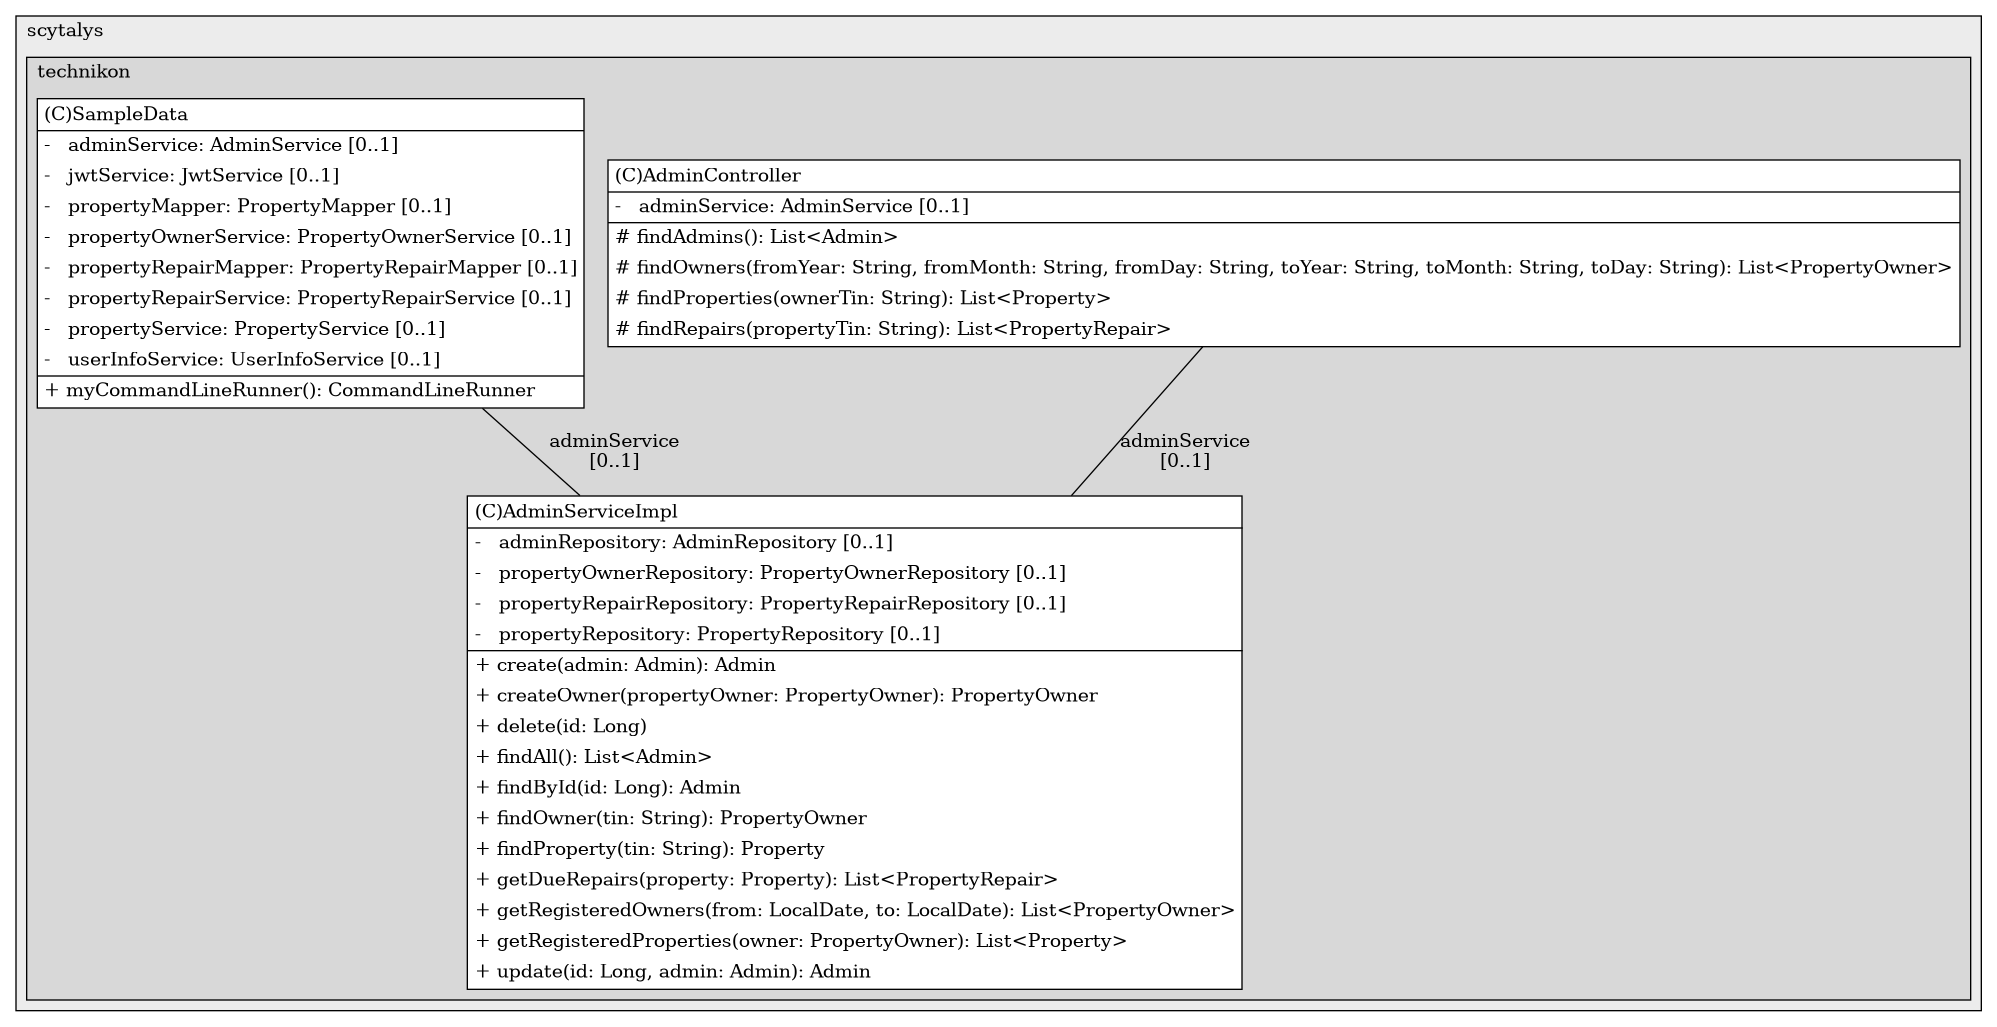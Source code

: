 @startuml

/' diagram meta data start
config=StructureConfiguration;
{
  "projectClassification": {
    "searchMode": "OpenProject", // OpenProject, AllProjects
    "includedProjects": "",
    "pathEndKeywords": "*.impl",
    "isClientPath": "",
    "isClientName": "",
    "isTestPath": "",
    "isTestName": "",
    "isMappingPath": "",
    "isMappingName": "",
    "isDataAccessPath": "",
    "isDataAccessName": "",
    "isDataStructurePath": "",
    "isDataStructureName": "",
    "isInterfaceStructuresPath": "",
    "isInterfaceStructuresName": "",
    "isEntryPointPath": "",
    "isEntryPointName": "",
    "treatFinalFieldsAsMandatory": false
  },
  "graphRestriction": {
    "classPackageExcludeFilter": "",
    "classPackageIncludeFilter": "",
    "classNameExcludeFilter": "",
    "classNameIncludeFilter": "",
    "methodNameExcludeFilter": "",
    "methodNameIncludeFilter": "",
    "removeByInheritance": "", // inheritance/annotation based filtering is done in a second step
    "removeByAnnotation": "",
    "removeByClassPackage": "", // cleanup the graph after inheritance/annotation based filtering is done
    "removeByClassName": "",
    "cutMappings": false,
    "cutEnum": true,
    "cutTests": true,
    "cutClient": true,
    "cutDataAccess": false,
    "cutInterfaceStructures": false,
    "cutDataStructures": false,
    "cutGetterAndSetter": true,
    "cutConstructors": true
  },
  "graphTraversal": {
    "forwardDepth": 6,
    "backwardDepth": 6,
    "classPackageExcludeFilter": "",
    "classPackageIncludeFilter": "",
    "classNameExcludeFilter": "",
    "classNameIncludeFilter": "",
    "methodNameExcludeFilter": "",
    "methodNameIncludeFilter": "",
    "hideMappings": false,
    "hideDataStructures": false,
    "hidePrivateMethods": true,
    "hideInterfaceCalls": true, // indirection: implementation -> interface (is hidden) -> implementation
    "onlyShowApplicationEntryPoints": false, // root node is included
    "useMethodCallsForStructureDiagram": "ForwardOnly" // ForwardOnly, BothDirections, No
  },
  "details": {
    "aggregation": "GroupByClass", // ByClass, GroupByClass, None
    "showClassGenericTypes": true,
    "showMethods": true,
    "showMethodParameterNames": true,
    "showMethodParameterTypes": true,
    "showMethodReturnType": true,
    "showPackageLevels": 2,
    "showDetailedClassStructure": true
  },
  "rootClass": "com.scytalys.technikon.service.impl.AdminServiceImpl",
  "extensionCallbackMethod": "" // qualified.class.name#methodName - signature: public static String method(String)
}
diagram meta data end '/



digraph g {
    rankdir="TB"
    splines=polyline
    

'nodes 
subgraph cluster_197470096 { 
   	label=scytalys
	labeljust=l
	fillcolor="#ececec"
	style=filled
   
   subgraph cluster_882458853 { 
   	label=technikon
	labeljust=l
	fillcolor="#d8d8d8"
	style=filled
   
   AdminController931943586[
	label=<<TABLE BORDER="1" CELLBORDER="0" CELLPADDING="4" CELLSPACING="0">
<TR><TD ALIGN="LEFT" >(C)AdminController</TD></TR>
<HR/>
<TR><TD ALIGN="LEFT" >-   adminService: AdminService [0..1]</TD></TR>
<HR/>
<TR><TD ALIGN="LEFT" ># findAdmins(): List&lt;Admin&gt;</TD></TR>
<TR><TD ALIGN="LEFT" ># findOwners(fromYear: String, fromMonth: String, fromDay: String, toYear: String, toMonth: String, toDay: String): List&lt;PropertyOwner&gt;</TD></TR>
<TR><TD ALIGN="LEFT" ># findProperties(ownerTin: String): List&lt;Property&gt;</TD></TR>
<TR><TD ALIGN="LEFT" ># findRepairs(propertyTin: String): List&lt;PropertyRepair&gt;</TD></TR>
</TABLE>>
	style=filled
	margin=0
	shape=plaintext
	fillcolor="#FFFFFF"
];

AdminServiceImpl124484289[
	label=<<TABLE BORDER="1" CELLBORDER="0" CELLPADDING="4" CELLSPACING="0">
<TR><TD ALIGN="LEFT" >(C)AdminServiceImpl</TD></TR>
<HR/>
<TR><TD ALIGN="LEFT" >-   adminRepository: AdminRepository [0..1]</TD></TR>
<TR><TD ALIGN="LEFT" >-   propertyOwnerRepository: PropertyOwnerRepository [0..1]</TD></TR>
<TR><TD ALIGN="LEFT" >-   propertyRepairRepository: PropertyRepairRepository [0..1]</TD></TR>
<TR><TD ALIGN="LEFT" >-   propertyRepository: PropertyRepository [0..1]</TD></TR>
<HR/>
<TR><TD ALIGN="LEFT" >+ create(admin: Admin): Admin</TD></TR>
<TR><TD ALIGN="LEFT" >+ createOwner(propertyOwner: PropertyOwner): PropertyOwner</TD></TR>
<TR><TD ALIGN="LEFT" >+ delete(id: Long)</TD></TR>
<TR><TD ALIGN="LEFT" >+ findAll(): List&lt;Admin&gt;</TD></TR>
<TR><TD ALIGN="LEFT" >+ findById(id: Long): Admin</TD></TR>
<TR><TD ALIGN="LEFT" >+ findOwner(tin: String): PropertyOwner</TD></TR>
<TR><TD ALIGN="LEFT" >+ findProperty(tin: String): Property</TD></TR>
<TR><TD ALIGN="LEFT" >+ getDueRepairs(property: Property): List&lt;PropertyRepair&gt;</TD></TR>
<TR><TD ALIGN="LEFT" >+ getRegisteredOwners(from: LocalDate, to: LocalDate): List&lt;PropertyOwner&gt;</TD></TR>
<TR><TD ALIGN="LEFT" >+ getRegisteredProperties(owner: PropertyOwner): List&lt;Property&gt;</TD></TR>
<TR><TD ALIGN="LEFT" >+ update(id: Long, admin: Admin): Admin</TD></TR>
</TABLE>>
	style=filled
	margin=0
	shape=plaintext
	fillcolor="#FFFFFF"
];

SampleData2033362088[
	label=<<TABLE BORDER="1" CELLBORDER="0" CELLPADDING="4" CELLSPACING="0">
<TR><TD ALIGN="LEFT" >(C)SampleData</TD></TR>
<HR/>
<TR><TD ALIGN="LEFT" >-   adminService: AdminService [0..1]</TD></TR>
<TR><TD ALIGN="LEFT" >-   jwtService: JwtService [0..1]</TD></TR>
<TR><TD ALIGN="LEFT" >-   propertyMapper: PropertyMapper [0..1]</TD></TR>
<TR><TD ALIGN="LEFT" >-   propertyOwnerService: PropertyOwnerService [0..1]</TD></TR>
<TR><TD ALIGN="LEFT" >-   propertyRepairMapper: PropertyRepairMapper [0..1]</TD></TR>
<TR><TD ALIGN="LEFT" >-   propertyRepairService: PropertyRepairService [0..1]</TD></TR>
<TR><TD ALIGN="LEFT" >-   propertyService: PropertyService [0..1]</TD></TR>
<TR><TD ALIGN="LEFT" >-   userInfoService: UserInfoService [0..1]</TD></TR>
<HR/>
<TR><TD ALIGN="LEFT" >+ myCommandLineRunner(): CommandLineRunner</TD></TR>
</TABLE>>
	style=filled
	margin=0
	shape=plaintext
	fillcolor="#FFFFFF"
];
} 
} 

'edges    
AdminController931943586 -> AdminServiceImpl124484289[label="adminService
[0..1]", arrowhead=none];
SampleData2033362088 -> AdminServiceImpl124484289[label="adminService
[0..1]", arrowhead=none];
    
}
@enduml